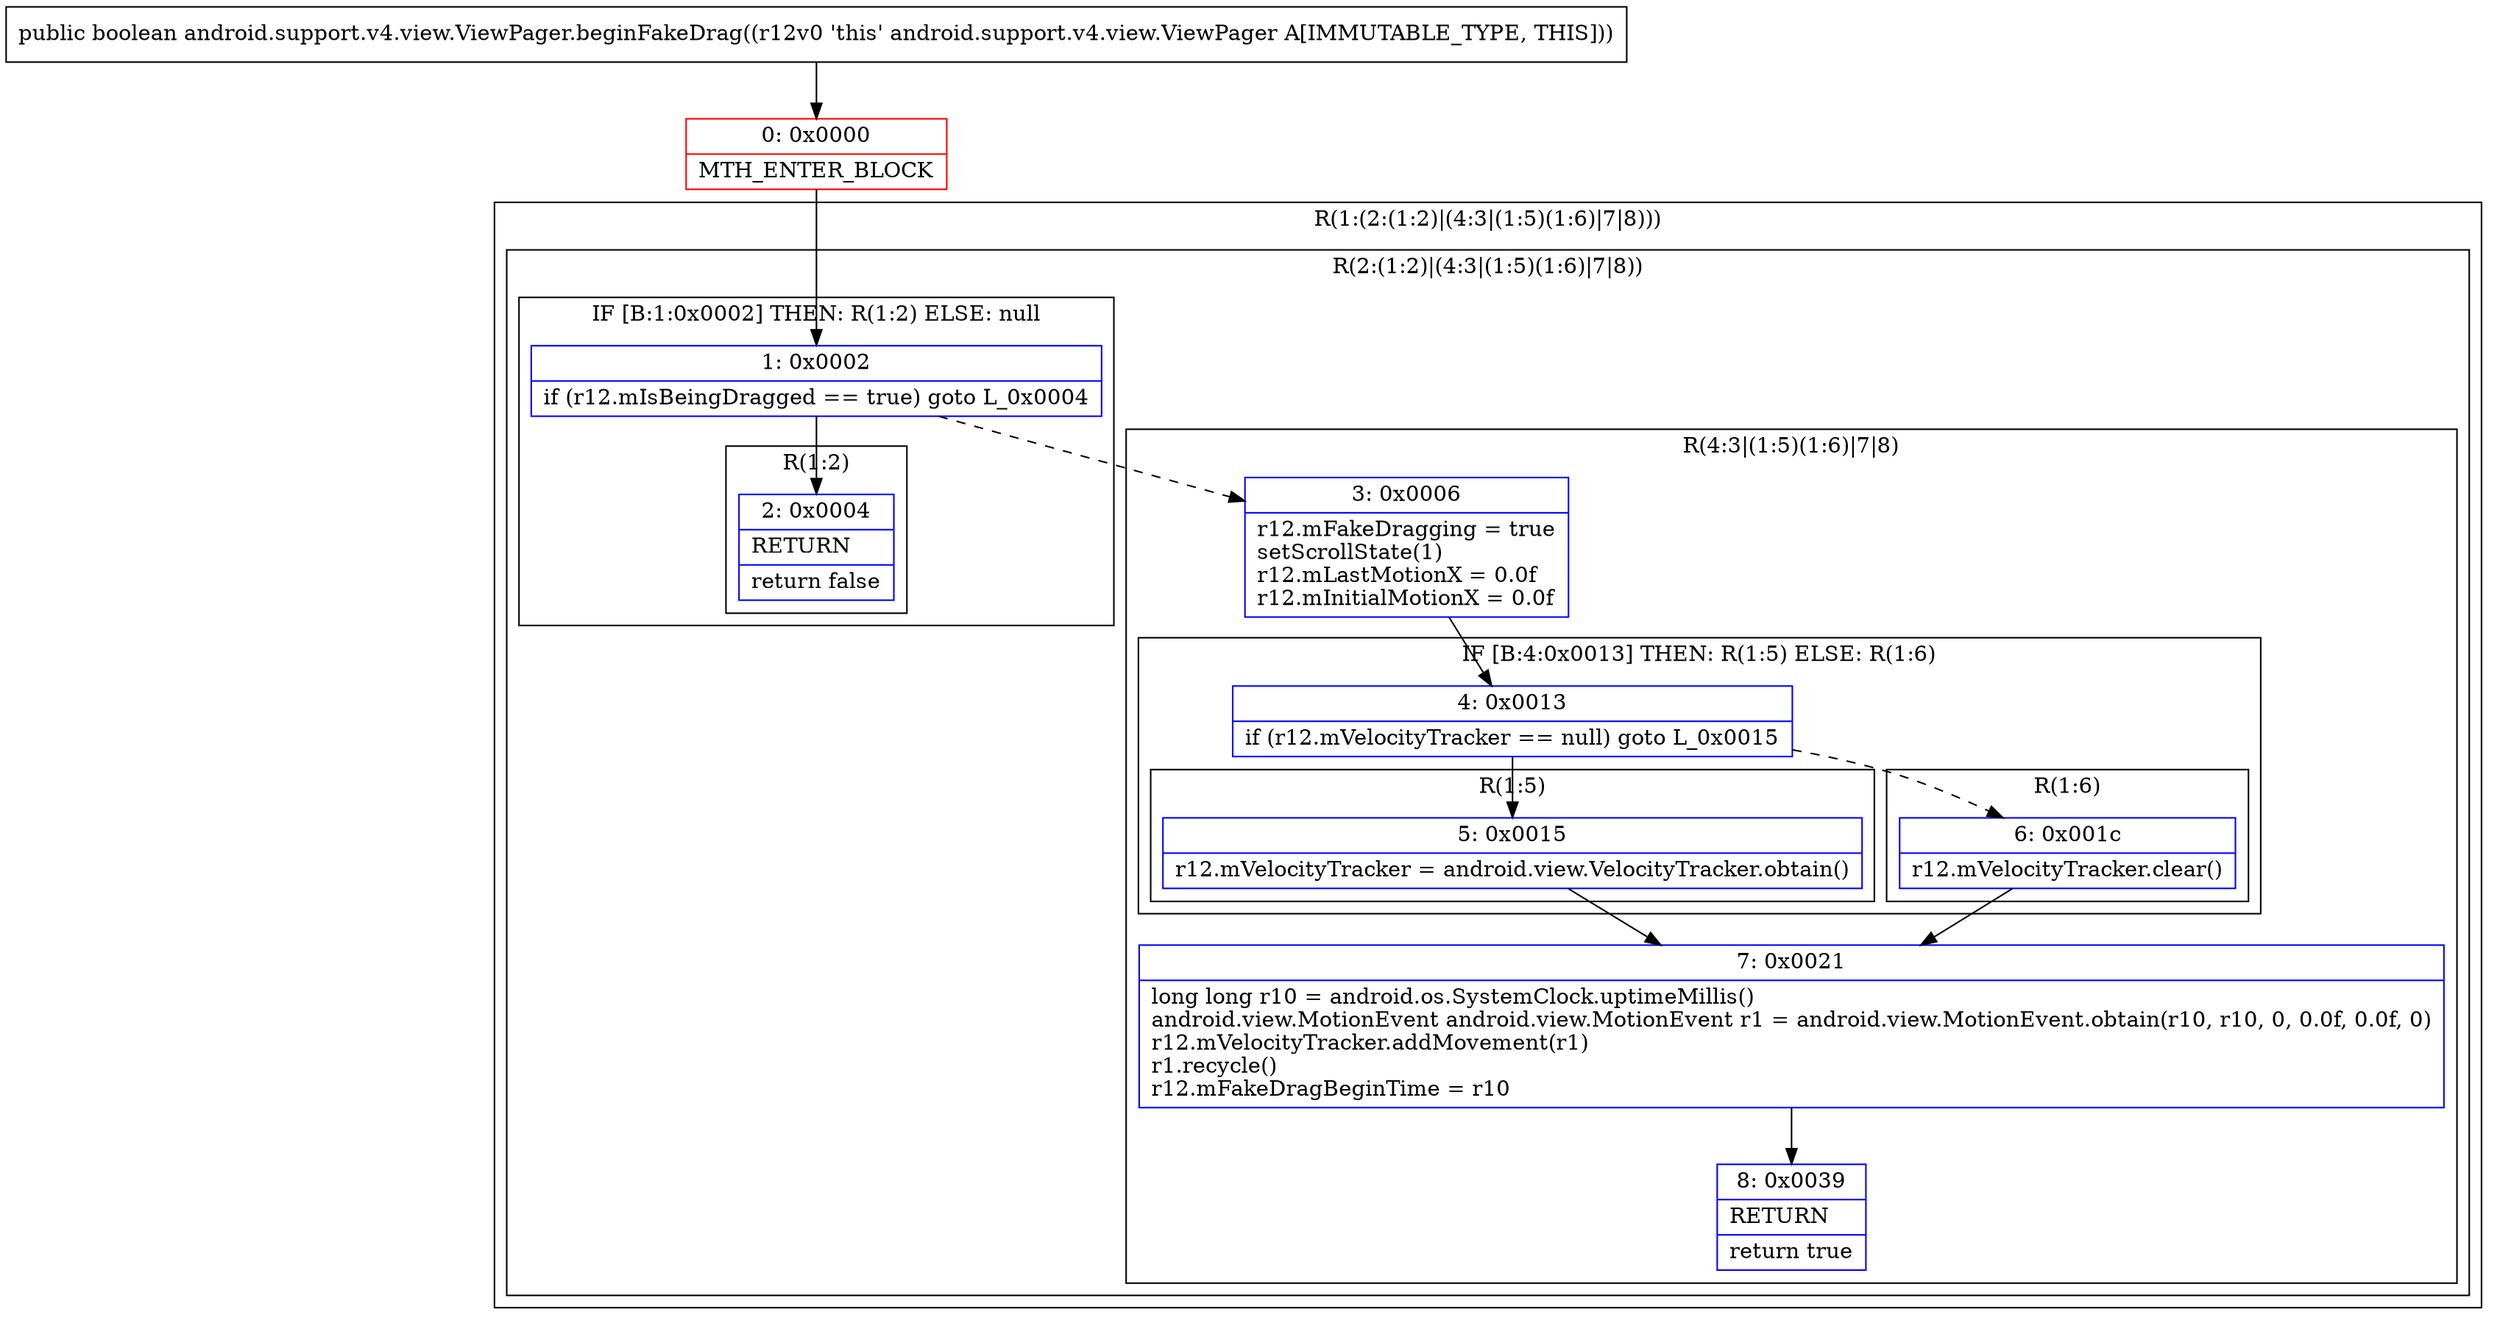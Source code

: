 digraph "CFG forandroid.support.v4.view.ViewPager.beginFakeDrag()Z" {
subgraph cluster_Region_1343620091 {
label = "R(1:(2:(1:2)|(4:3|(1:5)(1:6)|7|8)))";
node [shape=record,color=blue];
subgraph cluster_Region_211142202 {
label = "R(2:(1:2)|(4:3|(1:5)(1:6)|7|8))";
node [shape=record,color=blue];
subgraph cluster_IfRegion_555810887 {
label = "IF [B:1:0x0002] THEN: R(1:2) ELSE: null";
node [shape=record,color=blue];
Node_1 [shape=record,label="{1\:\ 0x0002|if (r12.mIsBeingDragged == true) goto L_0x0004\l}"];
subgraph cluster_Region_1940845335 {
label = "R(1:2)";
node [shape=record,color=blue];
Node_2 [shape=record,label="{2\:\ 0x0004|RETURN\l|return false\l}"];
}
}
subgraph cluster_Region_1554764310 {
label = "R(4:3|(1:5)(1:6)|7|8)";
node [shape=record,color=blue];
Node_3 [shape=record,label="{3\:\ 0x0006|r12.mFakeDragging = true\lsetScrollState(1)\lr12.mLastMotionX = 0.0f\lr12.mInitialMotionX = 0.0f\l}"];
subgraph cluster_IfRegion_331824962 {
label = "IF [B:4:0x0013] THEN: R(1:5) ELSE: R(1:6)";
node [shape=record,color=blue];
Node_4 [shape=record,label="{4\:\ 0x0013|if (r12.mVelocityTracker == null) goto L_0x0015\l}"];
subgraph cluster_Region_834772758 {
label = "R(1:5)";
node [shape=record,color=blue];
Node_5 [shape=record,label="{5\:\ 0x0015|r12.mVelocityTracker = android.view.VelocityTracker.obtain()\l}"];
}
subgraph cluster_Region_407601745 {
label = "R(1:6)";
node [shape=record,color=blue];
Node_6 [shape=record,label="{6\:\ 0x001c|r12.mVelocityTracker.clear()\l}"];
}
}
Node_7 [shape=record,label="{7\:\ 0x0021|long long r10 = android.os.SystemClock.uptimeMillis()\landroid.view.MotionEvent android.view.MotionEvent r1 = android.view.MotionEvent.obtain(r10, r10, 0, 0.0f, 0.0f, 0)\lr12.mVelocityTracker.addMovement(r1)\lr1.recycle()\lr12.mFakeDragBeginTime = r10\l}"];
Node_8 [shape=record,label="{8\:\ 0x0039|RETURN\l|return true\l}"];
}
}
}
Node_0 [shape=record,color=red,label="{0\:\ 0x0000|MTH_ENTER_BLOCK\l}"];
MethodNode[shape=record,label="{public boolean android.support.v4.view.ViewPager.beginFakeDrag((r12v0 'this' android.support.v4.view.ViewPager A[IMMUTABLE_TYPE, THIS])) }"];
MethodNode -> Node_0;
Node_1 -> Node_2;
Node_1 -> Node_3[style=dashed];
Node_3 -> Node_4;
Node_4 -> Node_5;
Node_4 -> Node_6[style=dashed];
Node_5 -> Node_7;
Node_6 -> Node_7;
Node_7 -> Node_8;
Node_0 -> Node_1;
}

